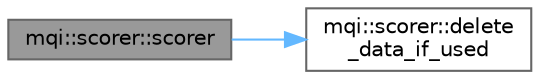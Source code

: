 digraph "mqi::scorer::scorer"
{
 // LATEX_PDF_SIZE
  bgcolor="transparent";
  edge [fontname=Helvetica,fontsize=10,labelfontname=Helvetica,labelfontsize=10];
  node [fontname=Helvetica,fontsize=10,shape=box,height=0.2,width=0.4];
  rankdir="LR";
  Node1 [id="Node000001",label="mqi::scorer::scorer",height=0.2,width=0.4,color="gray40", fillcolor="grey60", style="filled", fontcolor="black",tooltip="Constructs a scorer object."];
  Node1 -> Node2 [id="edge1_Node000001_Node000002",color="steelblue1",style="solid",tooltip=" "];
  Node2 [id="Node000002",label="mqi::scorer::delete\l_data_if_used",height=0.2,width=0.4,color="grey40", fillcolor="white", style="filled",URL="$classmqi_1_1scorer.html#abb84f14fdacf69efd9ea801c29c908c0",tooltip="Frees the memory for all data, count, mean, and variance arrays if they have been allocated."];
}
